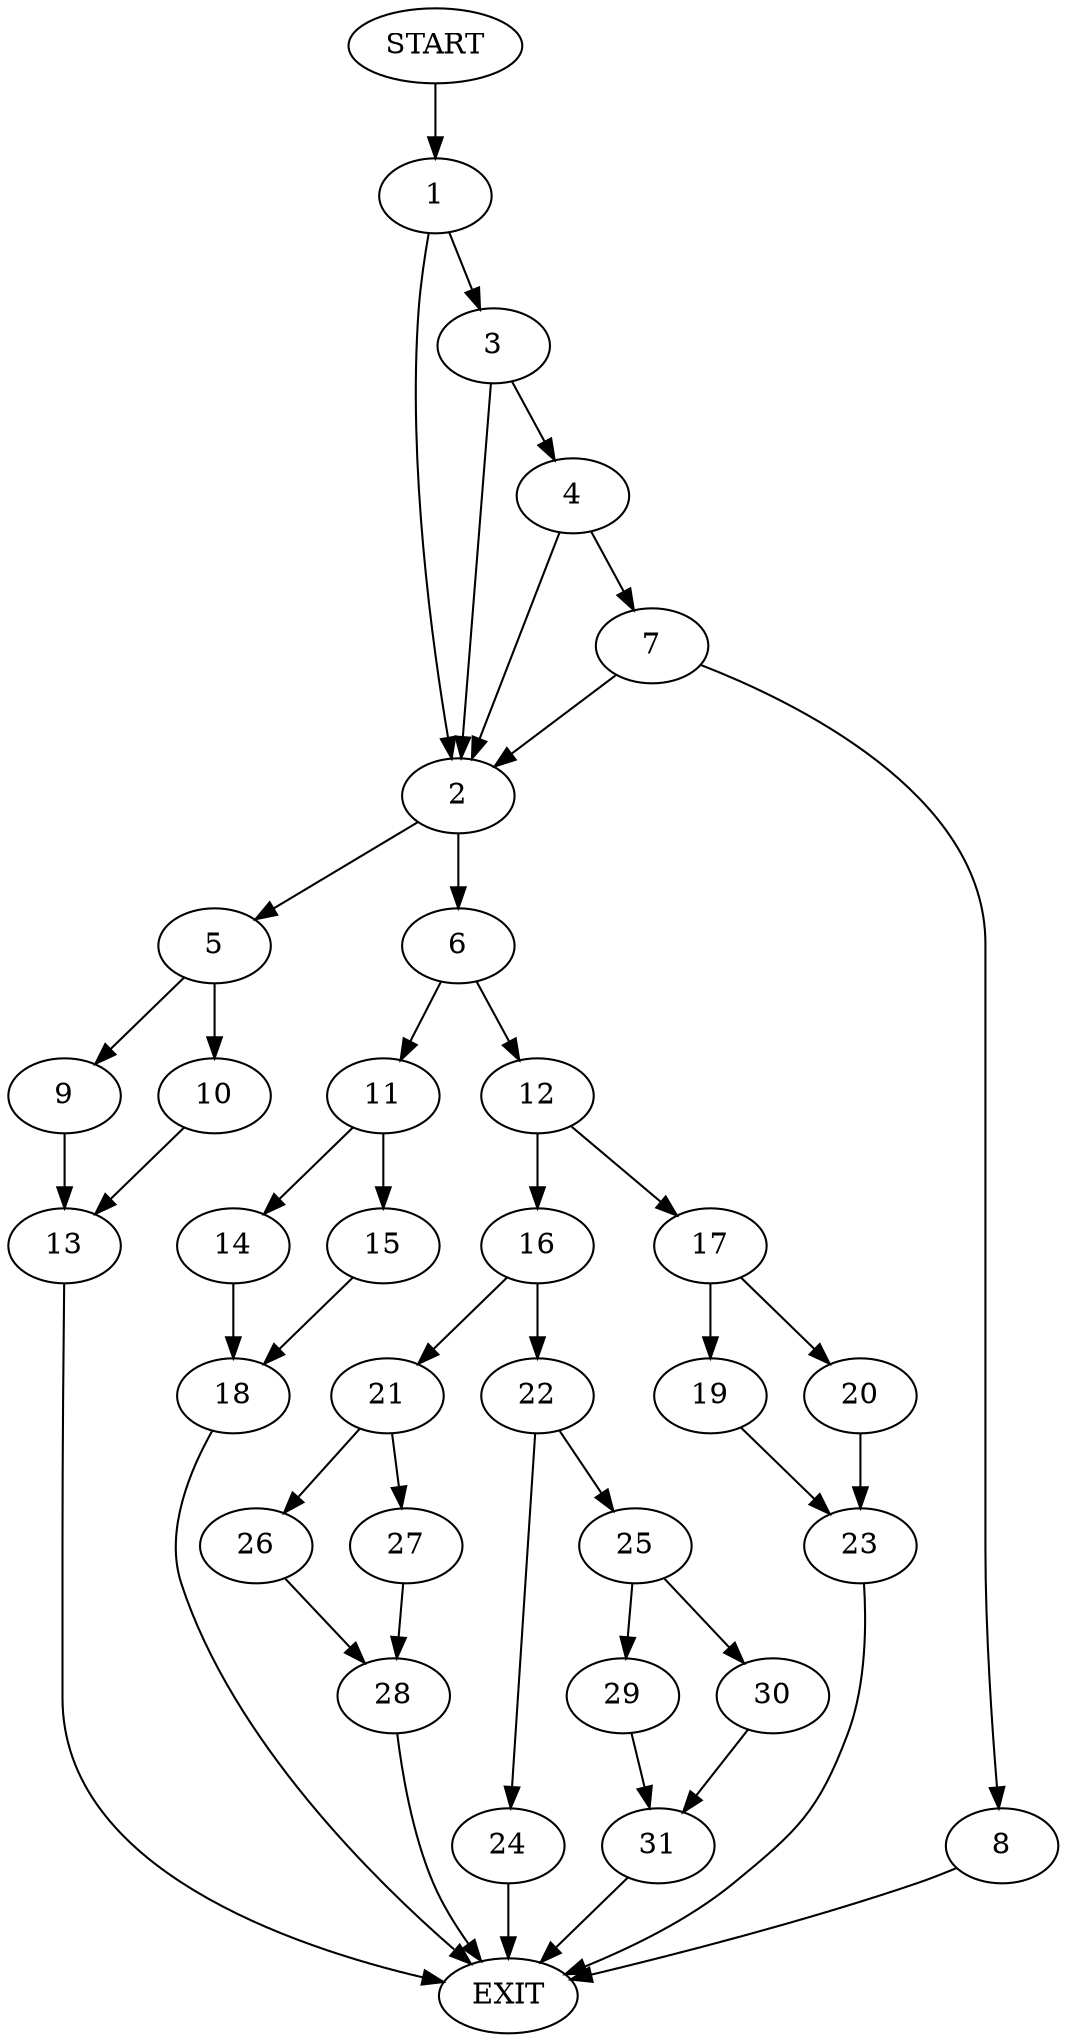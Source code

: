 digraph {
0 [label="START"]
32 [label="EXIT"]
0 -> 1
1 -> 2
1 -> 3
3 -> 2
3 -> 4
2 -> 5
2 -> 6
4 -> 2
4 -> 7
7 -> 2
7 -> 8
8 -> 32
5 -> 9
5 -> 10
6 -> 11
6 -> 12
10 -> 13
9 -> 13
13 -> 32
11 -> 14
11 -> 15
12 -> 16
12 -> 17
14 -> 18
15 -> 18
18 -> 32
17 -> 19
17 -> 20
16 -> 21
16 -> 22
19 -> 23
20 -> 23
23 -> 32
22 -> 24
22 -> 25
21 -> 26
21 -> 27
26 -> 28
27 -> 28
28 -> 32
25 -> 29
25 -> 30
24 -> 32
29 -> 31
30 -> 31
31 -> 32
}
